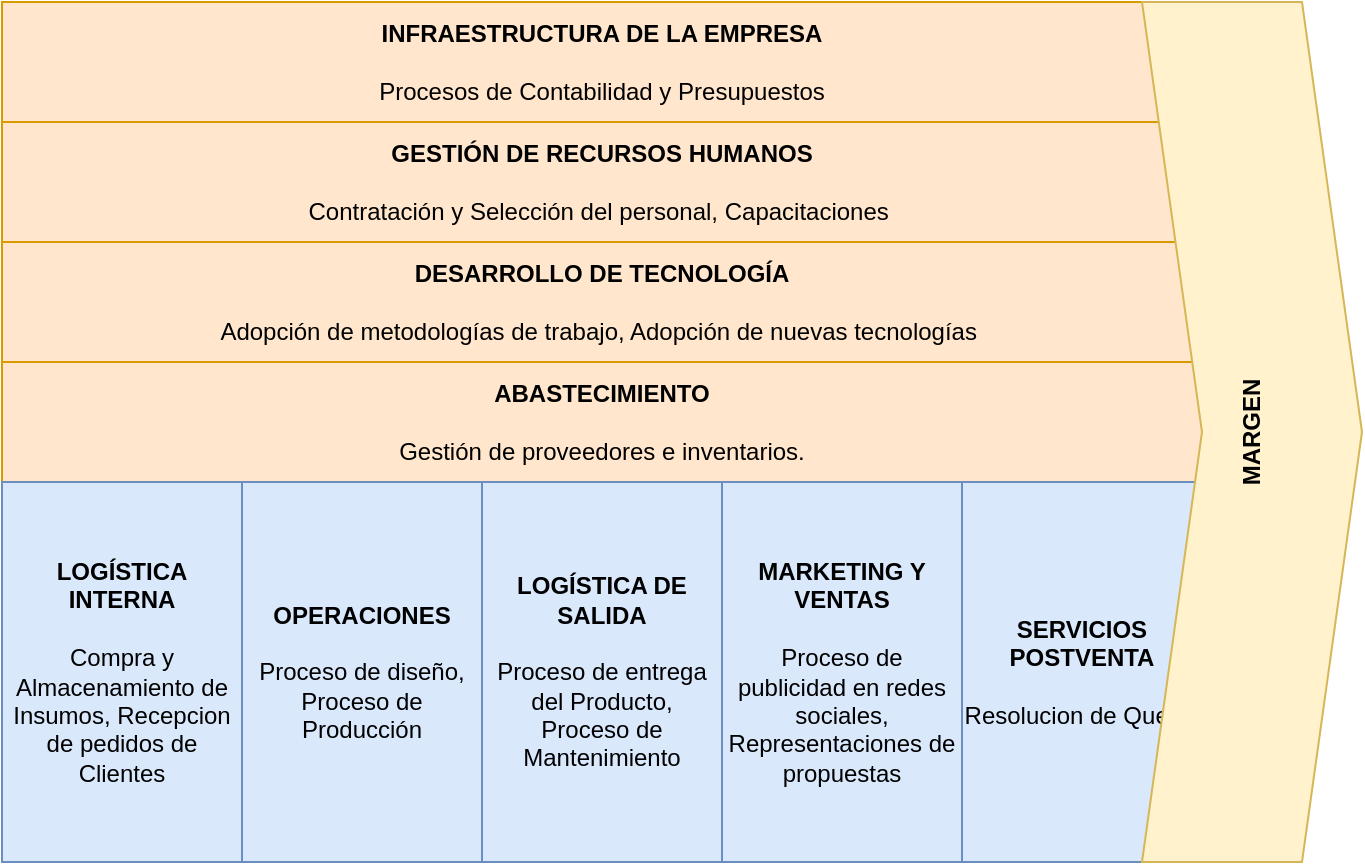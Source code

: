 <mxfile version="17.5.0" type="github">
  <diagram id="y5g9QyOnQ6P1sCa7Dwpk" name="Page-1">
    <mxGraphModel dx="1382" dy="795" grid="1" gridSize="10" guides="1" tooltips="1" connect="1" arrows="1" fold="1" page="1" pageScale="1" pageWidth="827" pageHeight="1169" math="0" shadow="0">
      <root>
        <mxCell id="0" />
        <mxCell id="1" parent="0" />
        <mxCell id="VbASi-zxTwHqNFa8Hmr9-1" value="&lt;b&gt;INFRAESTRUCTURA DE LA EMPRESA&lt;br&gt;&lt;/b&gt;&lt;br&gt;Procesos de Contabilidad y Presupuestos" style="rounded=0;whiteSpace=wrap;html=1;fillColor=#ffe6cc;strokeColor=#d79b00;" vertex="1" parent="1">
          <mxGeometry x="40" y="80" width="600" height="60" as="geometry" />
        </mxCell>
        <mxCell id="VbASi-zxTwHqNFa8Hmr9-2" value="&lt;b&gt;GESTIÓN DE RECURSOS HUMANOS&lt;br&gt;&lt;br&gt;&lt;/b&gt;Contratación y Selección del personal, Capacitaciones&amp;nbsp;" style="rounded=0;whiteSpace=wrap;html=1;fillColor=#ffe6cc;strokeColor=#d79b00;" vertex="1" parent="1">
          <mxGeometry x="40" y="140" width="600" height="60" as="geometry" />
        </mxCell>
        <mxCell id="VbASi-zxTwHqNFa8Hmr9-3" value="&lt;b&gt;DESARROLLO DE TECNOLOGÍA&lt;br&gt;&lt;br&gt;&lt;/b&gt;Adopción de metodologías de trabajo, Adopción de nuevas tecnologías&amp;nbsp;" style="rounded=0;whiteSpace=wrap;html=1;fillColor=#ffe6cc;strokeColor=#d79b00;" vertex="1" parent="1">
          <mxGeometry x="40" y="200" width="600" height="60" as="geometry" />
        </mxCell>
        <mxCell id="VbASi-zxTwHqNFa8Hmr9-4" value="&lt;b&gt;ABASTECIMIENTO&lt;br&gt;&lt;br&gt;&lt;/b&gt;Gestión de proveedores e inventarios." style="rounded=0;whiteSpace=wrap;html=1;fillColor=#ffe6cc;strokeColor=#d79b00;" vertex="1" parent="1">
          <mxGeometry x="40" y="260" width="600" height="60" as="geometry" />
        </mxCell>
        <mxCell id="VbASi-zxTwHqNFa8Hmr9-5" value="&lt;b&gt;LOGÍSTICA INTERNA&lt;br&gt;&lt;br&gt;&lt;/b&gt;Compra y Almacenamiento de Insumos, Recepcion de pedidos de Clientes" style="rounded=0;whiteSpace=wrap;html=1;fillColor=#dae8fc;strokeColor=#6c8ebf;" vertex="1" parent="1">
          <mxGeometry x="40" y="320" width="120" height="190" as="geometry" />
        </mxCell>
        <mxCell id="VbASi-zxTwHqNFa8Hmr9-6" value="&lt;b&gt;OPERACIONES&lt;br&gt;&lt;br&gt;&lt;/b&gt;Proceso de diseño, Proceso de Producción" style="rounded=0;whiteSpace=wrap;html=1;fillColor=#dae8fc;strokeColor=#6c8ebf;" vertex="1" parent="1">
          <mxGeometry x="160" y="320" width="120" height="190" as="geometry" />
        </mxCell>
        <mxCell id="VbASi-zxTwHqNFa8Hmr9-7" value="&lt;b&gt;LOGÍSTICA DE SALIDA&lt;br&gt;&lt;br&gt;&lt;/b&gt;Proceso de entrega del Producto, Proceso de Mantenimiento" style="rounded=0;whiteSpace=wrap;html=1;fillColor=#dae8fc;strokeColor=#6c8ebf;" vertex="1" parent="1">
          <mxGeometry x="280" y="320" width="120" height="190" as="geometry" />
        </mxCell>
        <mxCell id="VbASi-zxTwHqNFa8Hmr9-8" value="&lt;b&gt;MARKETING Y VENTAS&lt;br&gt;&lt;br&gt;&lt;/b&gt;Proceso de publicidad en redes sociales, Representaciones de propuestas" style="rounded=0;whiteSpace=wrap;html=1;fillColor=#dae8fc;strokeColor=#6c8ebf;" vertex="1" parent="1">
          <mxGeometry x="400" y="320" width="120" height="190" as="geometry" />
        </mxCell>
        <mxCell id="VbASi-zxTwHqNFa8Hmr9-9" value="&lt;b&gt;SERVICIOS POSTVENTA&lt;br&gt;&lt;br&gt;&lt;/b&gt;Resolucion de Quejas" style="rounded=0;whiteSpace=wrap;html=1;fillColor=#dae8fc;strokeColor=#6c8ebf;" vertex="1" parent="1">
          <mxGeometry x="520" y="320" width="120" height="190" as="geometry" />
        </mxCell>
        <mxCell id="VbASi-zxTwHqNFa8Hmr9-10" value="MARGEN" style="shape=step;perimeter=stepPerimeter;whiteSpace=wrap;html=1;fixedSize=1;size=30;horizontal=0;fontStyle=1;fillColor=#fff2cc;strokeColor=#d6b656;" vertex="1" parent="1">
          <mxGeometry x="610" y="80" width="110" height="430" as="geometry" />
        </mxCell>
      </root>
    </mxGraphModel>
  </diagram>
</mxfile>
